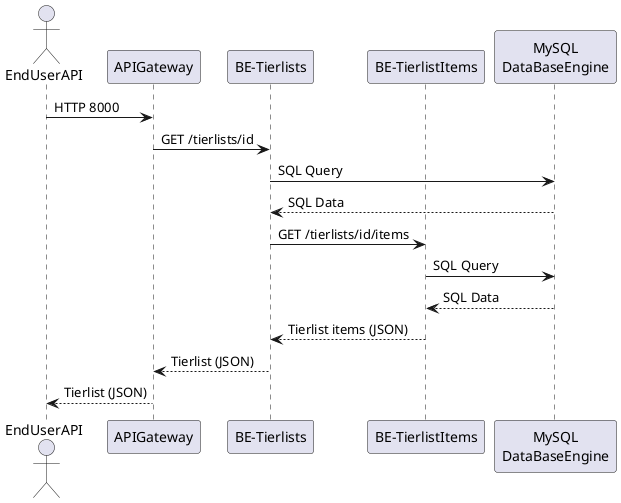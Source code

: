 @startuml
actor EndUserAPI
participant "APIGateway" as APIGateway
participant "BE-Tierlists" as BackendLists
participant "BE-TierlistItems" as BackendItems
participant "MySQL\nDataBaseEngine" as MySQL

EndUserAPI -> APIGateway : HTTP 8000
APIGateway -> BackendLists : GET /tierlists/id
BackendLists -> MySQL : SQL Query
BackendLists <-- MySQL : SQL Data
BackendLists -> BackendItems : GET /tierlists/id/items
BackendItems -> MySQL : SQL Query
BackendItems <-- MySQL : SQL Data
BackendItems --> BackendLists : Tierlist items (JSON)
BackendLists --> APIGateway : Tierlist (JSON)
APIGateway --> EndUserAPI : Tierlist (JSON)
@enduml

# Responsabilities

## APIGateway

Entry point of our group docker environment
Will steer requests to the correct micro service

## BE-Tierlists

Receives the http get requests and process it to return a valid json response

## DB Engine

Processes the sql queries from the BE and stores our data.
